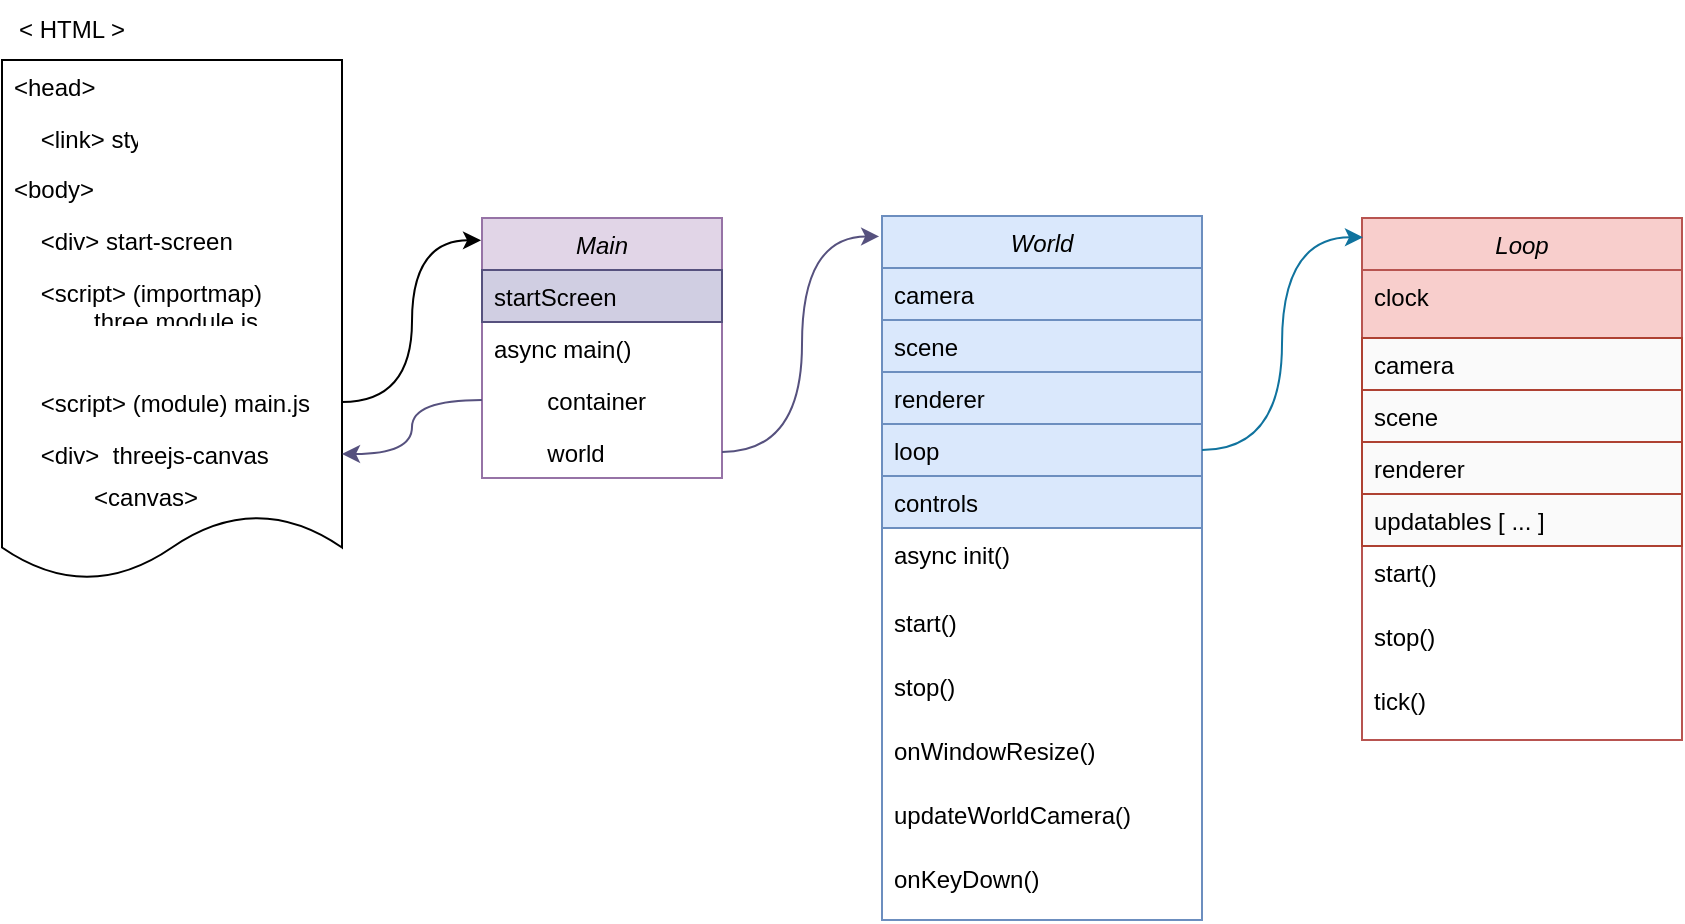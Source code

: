 <mxfile version="21.6.6" type="github" pages="2">
  <diagram id="C5RBs43oDa-KdzZeNtuy" name="project overview">
    <mxGraphModel dx="1074" dy="1147" grid="1" gridSize="10" guides="1" tooltips="1" connect="1" arrows="1" fold="1" page="1" pageScale="1" pageWidth="1169" pageHeight="827" math="0" shadow="0">
      <root>
        <mxCell id="WIyWlLk6GJQsqaUBKTNV-0" />
        <mxCell id="WIyWlLk6GJQsqaUBKTNV-1" parent="WIyWlLk6GJQsqaUBKTNV-0" />
        <mxCell id="0caHWFozO0ZvPLuNMRl_-0" value="World" style="swimlane;fontStyle=2;align=center;verticalAlign=top;childLayout=stackLayout;horizontal=1;startSize=26;horizontalStack=0;resizeParent=1;resizeLast=0;collapsible=1;marginBottom=0;rounded=0;shadow=0;strokeWidth=1;fillColor=#dae8fc;strokeColor=#6c8ebf;" vertex="1" parent="WIyWlLk6GJQsqaUBKTNV-1">
          <mxGeometry x="480" y="158" width="160" height="352" as="geometry">
            <mxRectangle x="220" y="120" width="160" height="26" as="alternateBounds" />
          </mxGeometry>
        </mxCell>
        <mxCell id="0caHWFozO0ZvPLuNMRl_-1" value="camera" style="text;align=left;verticalAlign=top;spacingLeft=4;spacingRight=4;overflow=hidden;rotatable=0;points=[[0,0.5],[1,0.5]];portConstraint=eastwest;fillColor=#dae8fc;strokeColor=#6c8ebf;" vertex="1" parent="0caHWFozO0ZvPLuNMRl_-0">
          <mxGeometry y="26" width="160" height="26" as="geometry" />
        </mxCell>
        <mxCell id="0caHWFozO0ZvPLuNMRl_-2" value="scene" style="text;align=left;verticalAlign=top;spacingLeft=4;spacingRight=4;overflow=hidden;rotatable=0;points=[[0,0.5],[1,0.5]];portConstraint=eastwest;rounded=0;shadow=0;html=0;fillColor=#dae8fc;strokeColor=#6c8ebf;" vertex="1" parent="0caHWFozO0ZvPLuNMRl_-0">
          <mxGeometry y="52" width="160" height="26" as="geometry" />
        </mxCell>
        <mxCell id="0caHWFozO0ZvPLuNMRl_-3" value="renderer" style="text;align=left;verticalAlign=top;spacingLeft=4;spacingRight=4;overflow=hidden;rotatable=0;points=[[0,0.5],[1,0.5]];portConstraint=eastwest;rounded=0;shadow=0;html=0;fillColor=#dae8fc;strokeColor=#6c8ebf;" vertex="1" parent="0caHWFozO0ZvPLuNMRl_-0">
          <mxGeometry y="78" width="160" height="26" as="geometry" />
        </mxCell>
        <mxCell id="0caHWFozO0ZvPLuNMRl_-4" value="loop" style="text;align=left;verticalAlign=top;spacingLeft=4;spacingRight=4;overflow=hidden;rotatable=0;points=[[0,0.5],[1,0.5]];portConstraint=eastwest;rounded=0;shadow=0;html=0;fillColor=#dae8fc;strokeColor=#6c8ebf;" vertex="1" parent="0caHWFozO0ZvPLuNMRl_-0">
          <mxGeometry y="104" width="160" height="26" as="geometry" />
        </mxCell>
        <mxCell id="0caHWFozO0ZvPLuNMRl_-5" value="controls" style="text;align=left;verticalAlign=top;spacingLeft=4;spacingRight=4;overflow=hidden;rotatable=0;points=[[0,0.5],[1,0.5]];portConstraint=eastwest;rounded=0;shadow=0;html=0;fillColor=#dae8fc;strokeColor=#6c8ebf;" vertex="1" parent="0caHWFozO0ZvPLuNMRl_-0">
          <mxGeometry y="130" width="160" height="26" as="geometry" />
        </mxCell>
        <mxCell id="0caHWFozO0ZvPLuNMRl_-6" value="async init()" style="text;align=left;verticalAlign=top;spacingLeft=4;spacingRight=4;overflow=hidden;rotatable=0;points=[[0,0.5],[1,0.5]];portConstraint=eastwest;" vertex="1" parent="0caHWFozO0ZvPLuNMRl_-0">
          <mxGeometry y="156" width="160" height="34" as="geometry" />
        </mxCell>
        <mxCell id="0caHWFozO0ZvPLuNMRl_-7" value="start()" style="text;align=left;verticalAlign=top;spacingLeft=4;spacingRight=4;overflow=hidden;rotatable=0;points=[[0,0.5],[1,0.5]];portConstraint=eastwest;" vertex="1" parent="0caHWFozO0ZvPLuNMRl_-0">
          <mxGeometry y="190" width="160" height="32" as="geometry" />
        </mxCell>
        <mxCell id="0caHWFozO0ZvPLuNMRl_-8" value="stop()" style="text;align=left;verticalAlign=top;spacingLeft=4;spacingRight=4;overflow=hidden;rotatable=0;points=[[0,0.5],[1,0.5]];portConstraint=eastwest;" vertex="1" parent="0caHWFozO0ZvPLuNMRl_-0">
          <mxGeometry y="222" width="160" height="32" as="geometry" />
        </mxCell>
        <mxCell id="0caHWFozO0ZvPLuNMRl_-9" value="onWindowResize()" style="text;align=left;verticalAlign=top;spacingLeft=4;spacingRight=4;overflow=hidden;rotatable=0;points=[[0,0.5],[1,0.5]];portConstraint=eastwest;" vertex="1" parent="0caHWFozO0ZvPLuNMRl_-0">
          <mxGeometry y="254" width="160" height="32" as="geometry" />
        </mxCell>
        <mxCell id="0caHWFozO0ZvPLuNMRl_-10" value="updateWorldCamera()" style="text;align=left;verticalAlign=top;spacingLeft=4;spacingRight=4;overflow=hidden;rotatable=0;points=[[0,0.5],[1,0.5]];portConstraint=eastwest;" vertex="1" parent="0caHWFozO0ZvPLuNMRl_-0">
          <mxGeometry y="286" width="160" height="32" as="geometry" />
        </mxCell>
        <mxCell id="0caHWFozO0ZvPLuNMRl_-11" value="onKeyDown()" style="text;align=left;verticalAlign=top;spacingLeft=4;spacingRight=4;overflow=hidden;rotatable=0;points=[[0,0.5],[1,0.5]];portConstraint=eastwest;" vertex="1" parent="0caHWFozO0ZvPLuNMRl_-0">
          <mxGeometry y="318" width="160" height="32" as="geometry" />
        </mxCell>
        <mxCell id="0caHWFozO0ZvPLuNMRl_-12" value="Loop" style="swimlane;fontStyle=2;align=center;verticalAlign=top;childLayout=stackLayout;horizontal=1;startSize=26;horizontalStack=0;resizeParent=1;resizeLast=0;collapsible=1;marginBottom=0;rounded=0;shadow=0;strokeWidth=1;fillColor=#f8cecc;strokeColor=#b85450;" vertex="1" parent="WIyWlLk6GJQsqaUBKTNV-1">
          <mxGeometry x="720" y="159" width="160" height="261" as="geometry">
            <mxRectangle x="720" y="159" width="160" height="26" as="alternateBounds" />
          </mxGeometry>
        </mxCell>
        <mxCell id="0caHWFozO0ZvPLuNMRl_-13" value="clock" style="text;align=left;verticalAlign=top;spacingLeft=4;spacingRight=4;overflow=hidden;rotatable=0;points=[[0,0.5],[1,0.5]];portConstraint=eastwest;fillColor=#f8cecc;strokeColor=#b85450;" vertex="1" parent="0caHWFozO0ZvPLuNMRl_-12">
          <mxGeometry y="26" width="160" height="34" as="geometry" />
        </mxCell>
        <mxCell id="0caHWFozO0ZvPLuNMRl_-14" value="camera" style="text;align=left;verticalAlign=top;spacingLeft=4;spacingRight=4;overflow=hidden;rotatable=0;points=[[0,0.5],[1,0.5]];portConstraint=eastwest;rounded=0;shadow=0;html=0;fillColor=#FAFAFA;strokeColor=#ae4132;" vertex="1" parent="0caHWFozO0ZvPLuNMRl_-12">
          <mxGeometry y="60" width="160" height="26" as="geometry" />
        </mxCell>
        <mxCell id="0caHWFozO0ZvPLuNMRl_-15" value="scene" style="text;align=left;verticalAlign=top;spacingLeft=4;spacingRight=4;overflow=hidden;rotatable=0;points=[[0,0.5],[1,0.5]];portConstraint=eastwest;rounded=0;shadow=0;html=0;fillColor=#FAFAFA;strokeColor=#ae4132;" vertex="1" parent="0caHWFozO0ZvPLuNMRl_-12">
          <mxGeometry y="86" width="160" height="26" as="geometry" />
        </mxCell>
        <mxCell id="0caHWFozO0ZvPLuNMRl_-16" value="renderer" style="text;align=left;verticalAlign=top;spacingLeft=4;spacingRight=4;overflow=hidden;rotatable=0;points=[[0,0.5],[1,0.5]];portConstraint=eastwest;rounded=0;shadow=0;html=0;fillColor=#FAFAFA;strokeColor=#ae4132;" vertex="1" parent="0caHWFozO0ZvPLuNMRl_-12">
          <mxGeometry y="112" width="160" height="26" as="geometry" />
        </mxCell>
        <mxCell id="0caHWFozO0ZvPLuNMRl_-17" value="updatables [ ... ]" style="text;align=left;verticalAlign=top;spacingLeft=4;spacingRight=4;overflow=hidden;rotatable=0;points=[[0,0.5],[1,0.5]];portConstraint=eastwest;rounded=0;shadow=0;html=0;fillColor=#FAFAFA;strokeColor=#ae4132;" vertex="1" parent="0caHWFozO0ZvPLuNMRl_-12">
          <mxGeometry y="138" width="160" height="26" as="geometry" />
        </mxCell>
        <mxCell id="0caHWFozO0ZvPLuNMRl_-18" value="start()" style="text;align=left;verticalAlign=top;spacingLeft=4;spacingRight=4;overflow=hidden;rotatable=0;points=[[0,0.5],[1,0.5]];portConstraint=eastwest;" vertex="1" parent="0caHWFozO0ZvPLuNMRl_-12">
          <mxGeometry y="164" width="160" height="32" as="geometry" />
        </mxCell>
        <mxCell id="0caHWFozO0ZvPLuNMRl_-19" value="stop()" style="text;align=left;verticalAlign=top;spacingLeft=4;spacingRight=4;overflow=hidden;rotatable=0;points=[[0,0.5],[1,0.5]];portConstraint=eastwest;" vertex="1" parent="0caHWFozO0ZvPLuNMRl_-12">
          <mxGeometry y="196" width="160" height="32" as="geometry" />
        </mxCell>
        <mxCell id="0caHWFozO0ZvPLuNMRl_-20" value="tick()" style="text;align=left;verticalAlign=top;spacingLeft=4;spacingRight=4;overflow=hidden;rotatable=0;points=[[0,0.5],[1,0.5]];portConstraint=eastwest;" vertex="1" parent="0caHWFozO0ZvPLuNMRl_-12">
          <mxGeometry y="228" width="160" height="32" as="geometry" />
        </mxCell>
        <mxCell id="0caHWFozO0ZvPLuNMRl_-21" value="" style="shape=document;whiteSpace=wrap;html=1;boundedLbl=1;size=0.125;" vertex="1" parent="WIyWlLk6GJQsqaUBKTNV-1">
          <mxGeometry x="40" y="80" width="170" height="260" as="geometry" />
        </mxCell>
        <mxCell id="0caHWFozO0ZvPLuNMRl_-22" value="Main" style="swimlane;fontStyle=2;align=center;verticalAlign=top;childLayout=stackLayout;horizontal=1;startSize=26;horizontalStack=0;resizeParent=1;resizeLast=0;collapsible=1;marginBottom=0;rounded=0;shadow=0;strokeWidth=1;fillColor=#e1d5e7;strokeColor=#9673a6;" vertex="1" parent="WIyWlLk6GJQsqaUBKTNV-1">
          <mxGeometry x="280" y="159" width="120" height="130" as="geometry">
            <mxRectangle x="320" y="80" width="160" height="26" as="alternateBounds" />
          </mxGeometry>
        </mxCell>
        <mxCell id="0caHWFozO0ZvPLuNMRl_-23" value="startScreen" style="text;align=left;verticalAlign=top;spacingLeft=4;spacingRight=4;overflow=hidden;rotatable=0;points=[[0,0.5],[1,0.5]];portConstraint=eastwest;rounded=0;shadow=0;html=0;fillColor=#d0cee2;strokeColor=#56517e;" vertex="1" parent="0caHWFozO0ZvPLuNMRl_-22">
          <mxGeometry y="26" width="120" height="26" as="geometry" />
        </mxCell>
        <mxCell id="0caHWFozO0ZvPLuNMRl_-24" value="async main()" style="text;align=left;verticalAlign=top;spacingLeft=4;spacingRight=4;overflow=hidden;rotatable=0;points=[[0,0.5],[1,0.5]];portConstraint=eastwest;rounded=0;shadow=0;html=0;fillColor=none;" vertex="1" parent="0caHWFozO0ZvPLuNMRl_-22">
          <mxGeometry y="52" width="120" height="26" as="geometry" />
        </mxCell>
        <mxCell id="0caHWFozO0ZvPLuNMRl_-25" value="        container" style="text;align=left;verticalAlign=top;spacingLeft=4;spacingRight=4;overflow=hidden;rotatable=0;points=[[0,0.5],[1,0.5]];portConstraint=eastwest;rounded=0;shadow=0;html=0;fillColor=none;" vertex="1" parent="0caHWFozO0ZvPLuNMRl_-22">
          <mxGeometry y="78" width="120" height="26" as="geometry" />
        </mxCell>
        <mxCell id="0caHWFozO0ZvPLuNMRl_-26" value="        world" style="text;align=left;verticalAlign=top;spacingLeft=4;spacingRight=4;overflow=hidden;rotatable=0;points=[[0,0.5],[1,0.5]];portConstraint=eastwest;rounded=0;shadow=0;html=0;fillColor=none;" vertex="1" parent="0caHWFozO0ZvPLuNMRl_-22">
          <mxGeometry y="104" width="120" height="26" as="geometry" />
        </mxCell>
        <mxCell id="0caHWFozO0ZvPLuNMRl_-27" style="edgeStyle=orthogonalEdgeStyle;curved=1;rounded=0;orthogonalLoop=1;jettySize=auto;html=1;exitX=1;exitY=0.5;exitDx=0;exitDy=0;entryX=-0.004;entryY=0.086;entryDx=0;entryDy=0;entryPerimeter=0;fillColor=none;" edge="1" parent="WIyWlLk6GJQsqaUBKTNV-1" source="0caHWFozO0ZvPLuNMRl_-33" target="0caHWFozO0ZvPLuNMRl_-22">
          <mxGeometry relative="1" as="geometry" />
        </mxCell>
        <mxCell id="0caHWFozO0ZvPLuNMRl_-28" value="&amp;lt; HTML &amp;gt;" style="text;strokeColor=none;align=center;fillColor=none;html=1;verticalAlign=middle;whiteSpace=wrap;rounded=0;" vertex="1" parent="WIyWlLk6GJQsqaUBKTNV-1">
          <mxGeometry x="40" y="50" width="70" height="30" as="geometry" />
        </mxCell>
        <mxCell id="0caHWFozO0ZvPLuNMRl_-29" value="&lt;head&gt; " style="text;align=left;verticalAlign=top;spacingLeft=4;spacingRight=4;overflow=hidden;rotatable=0;points=[[0,0.5],[1,0.5]];portConstraint=eastwest;fillColor=none;" vertex="1" parent="WIyWlLk6GJQsqaUBKTNV-1">
          <mxGeometry x="40" y="80" width="72.857" height="26" as="geometry" />
        </mxCell>
        <mxCell id="0caHWFozO0ZvPLuNMRl_-30" value="&lt;body&gt; " style="text;align=left;verticalAlign=top;spacingLeft=4;spacingRight=4;overflow=hidden;rotatable=0;points=[[0,0.5],[1,0.5]];portConstraint=eastwest;fillColor=none;" vertex="1" parent="WIyWlLk6GJQsqaUBKTNV-1">
          <mxGeometry x="40" y="131" width="72.857" height="26" as="geometry" />
        </mxCell>
        <mxCell id="0caHWFozO0ZvPLuNMRl_-31" value="    &lt;div&gt; start-screen " style="text;align=left;verticalAlign=top;spacingLeft=4;spacingRight=4;overflow=hidden;rotatable=0;points=[[0,0.5],[1,0.5]];portConstraint=eastwest;fillColor=none;" vertex="1" parent="WIyWlLk6GJQsqaUBKTNV-1">
          <mxGeometry x="40" y="157" width="170" height="26" as="geometry" />
        </mxCell>
        <mxCell id="0caHWFozO0ZvPLuNMRl_-32" value="    &lt;script&gt; (importmap) &#xa;            three.module.js&#xa;            three.addons" style="text;align=left;verticalAlign=top;spacingLeft=4;spacingRight=4;overflow=hidden;rotatable=0;points=[[0,0.5],[1,0.5]];portConstraint=eastwest;fillColor=none;" vertex="1" parent="WIyWlLk6GJQsqaUBKTNV-1">
          <mxGeometry x="40" y="183" width="170" height="26" as="geometry" />
        </mxCell>
        <mxCell id="0caHWFozO0ZvPLuNMRl_-33" value="    &lt;script&gt; (module) main.js" style="text;align=left;verticalAlign=top;spacingLeft=4;spacingRight=4;overflow=hidden;rotatable=0;points=[[0,0.5],[1,0.5]];portConstraint=eastwest;fillColor=none;" vertex="1" parent="WIyWlLk6GJQsqaUBKTNV-1">
          <mxGeometry x="40" y="238" width="170" height="26" as="geometry" />
        </mxCell>
        <mxCell id="0caHWFozO0ZvPLuNMRl_-34" value="    &lt;div&gt;  threejs-canvas" style="text;align=left;verticalAlign=top;spacingLeft=4;spacingRight=4;overflow=hidden;rotatable=0;points=[[0,0.5],[1,0.5]];portConstraint=eastwest;fillColor=none;" vertex="1" parent="WIyWlLk6GJQsqaUBKTNV-1">
          <mxGeometry x="40" y="264" width="170" height="26" as="geometry" />
        </mxCell>
        <mxCell id="0caHWFozO0ZvPLuNMRl_-35" value="            &lt;canvas&gt;" style="text;align=left;verticalAlign=top;spacingLeft=4;spacingRight=4;overflow=hidden;rotatable=0;points=[[0,0.5],[1,0.5]];portConstraint=eastwest;fillColor=none;" vertex="1" parent="WIyWlLk6GJQsqaUBKTNV-1">
          <mxGeometry x="40" y="285" width="121.43" height="25" as="geometry" />
        </mxCell>
        <mxCell id="0caHWFozO0ZvPLuNMRl_-36" style="edgeStyle=orthogonalEdgeStyle;curved=1;rounded=0;orthogonalLoop=1;jettySize=auto;html=1;exitX=1;exitY=0.5;exitDx=0;exitDy=0;entryX=-0.009;entryY=0.029;entryDx=0;entryDy=0;entryPerimeter=0;fillColor=#d0cee2;strokeColor=#56517e;" edge="1" parent="WIyWlLk6GJQsqaUBKTNV-1" source="0caHWFozO0ZvPLuNMRl_-26" target="0caHWFozO0ZvPLuNMRl_-0">
          <mxGeometry relative="1" as="geometry" />
        </mxCell>
        <mxCell id="0caHWFozO0ZvPLuNMRl_-37" style="edgeStyle=orthogonalEdgeStyle;curved=1;rounded=0;orthogonalLoop=1;jettySize=auto;html=1;exitX=0;exitY=0.5;exitDx=0;exitDy=0;fillColor=#d0cee2;strokeColor=#56517e;" edge="1" parent="WIyWlLk6GJQsqaUBKTNV-1" source="0caHWFozO0ZvPLuNMRl_-25" target="0caHWFozO0ZvPLuNMRl_-34">
          <mxGeometry relative="1" as="geometry">
            <mxPoint x="210" y="250" as="targetPoint" />
          </mxGeometry>
        </mxCell>
        <mxCell id="0caHWFozO0ZvPLuNMRl_-38" style="edgeStyle=orthogonalEdgeStyle;curved=1;rounded=0;orthogonalLoop=1;jettySize=auto;html=1;exitX=1;exitY=0.5;exitDx=0;exitDy=0;entryX=0.003;entryY=0.037;entryDx=0;entryDy=0;entryPerimeter=0;fillColor=#b1ddf0;strokeColor=#10739e;" edge="1" parent="WIyWlLk6GJQsqaUBKTNV-1" source="0caHWFozO0ZvPLuNMRl_-4" target="0caHWFozO0ZvPLuNMRl_-12">
          <mxGeometry relative="1" as="geometry" />
        </mxCell>
        <mxCell id="0caHWFozO0ZvPLuNMRl_-39" value="    &lt;link&gt; stylesheet " style="text;align=left;verticalAlign=top;spacingLeft=4;spacingRight=4;overflow=hidden;rotatable=0;points=[[0,0.5],[1,0.5]];portConstraint=eastwest;fillColor=none;" vertex="1" parent="WIyWlLk6GJQsqaUBKTNV-1">
          <mxGeometry x="40" y="106" width="72.857" height="26" as="geometry" />
        </mxCell>
      </root>
    </mxGraphModel>
  </diagram>
  <diagram id="YPXxy7g2ebmNAlH5daJt" name="MPEG_media">
    <mxGraphModel dx="913" dy="975" grid="1" gridSize="10" guides="1" tooltips="1" connect="1" arrows="1" fold="1" page="1" pageScale="1" pageWidth="1100" pageHeight="850" math="0" shadow="0">
      <root>
        <mxCell id="0" />
        <mxCell id="1" parent="0" />
        <mxCell id="yCHgt4txa8c673t_NS8o-1" value="World" style="swimlane;fontStyle=2;align=center;verticalAlign=top;childLayout=stackLayout;horizontal=1;startSize=26;horizontalStack=0;resizeParent=1;resizeLast=0;collapsible=1;marginBottom=0;rounded=0;shadow=0;strokeWidth=1;fillColor=#dae8fc;strokeColor=#6c8ebf;" vertex="1" parent="1">
          <mxGeometry x="480" y="158" width="160" height="352" as="geometry">
            <mxRectangle x="220" y="120" width="160" height="26" as="alternateBounds" />
          </mxGeometry>
        </mxCell>
        <mxCell id="yCHgt4txa8c673t_NS8o-2" value="camera" style="text;align=left;verticalAlign=top;spacingLeft=4;spacingRight=4;overflow=hidden;rotatable=0;points=[[0,0.5],[1,0.5]];portConstraint=eastwest;fillColor=#dae8fc;strokeColor=#6c8ebf;" vertex="1" parent="yCHgt4txa8c673t_NS8o-1">
          <mxGeometry y="26" width="160" height="26" as="geometry" />
        </mxCell>
        <mxCell id="yCHgt4txa8c673t_NS8o-3" value="scene" style="text;align=left;verticalAlign=top;spacingLeft=4;spacingRight=4;overflow=hidden;rotatable=0;points=[[0,0.5],[1,0.5]];portConstraint=eastwest;rounded=0;shadow=0;html=0;fillColor=#dae8fc;strokeColor=#6c8ebf;" vertex="1" parent="yCHgt4txa8c673t_NS8o-1">
          <mxGeometry y="52" width="160" height="26" as="geometry" />
        </mxCell>
        <mxCell id="yCHgt4txa8c673t_NS8o-4" value="renderer" style="text;align=left;verticalAlign=top;spacingLeft=4;spacingRight=4;overflow=hidden;rotatable=0;points=[[0,0.5],[1,0.5]];portConstraint=eastwest;rounded=0;shadow=0;html=0;fillColor=#dae8fc;strokeColor=#6c8ebf;" vertex="1" parent="yCHgt4txa8c673t_NS8o-1">
          <mxGeometry y="78" width="160" height="26" as="geometry" />
        </mxCell>
        <mxCell id="yCHgt4txa8c673t_NS8o-5" value="loop" style="text;align=left;verticalAlign=top;spacingLeft=4;spacingRight=4;overflow=hidden;rotatable=0;points=[[0,0.5],[1,0.5]];portConstraint=eastwest;rounded=0;shadow=0;html=0;fillColor=#dae8fc;strokeColor=#6c8ebf;" vertex="1" parent="yCHgt4txa8c673t_NS8o-1">
          <mxGeometry y="104" width="160" height="26" as="geometry" />
        </mxCell>
        <mxCell id="yCHgt4txa8c673t_NS8o-6" value="controls" style="text;align=left;verticalAlign=top;spacingLeft=4;spacingRight=4;overflow=hidden;rotatable=0;points=[[0,0.5],[1,0.5]];portConstraint=eastwest;rounded=0;shadow=0;html=0;fillColor=#dae8fc;strokeColor=#6c8ebf;" vertex="1" parent="yCHgt4txa8c673t_NS8o-1">
          <mxGeometry y="130" width="160" height="26" as="geometry" />
        </mxCell>
        <mxCell id="yCHgt4txa8c673t_NS8o-7" value="async init()" style="text;align=left;verticalAlign=top;spacingLeft=4;spacingRight=4;overflow=hidden;rotatable=0;points=[[0,0.5],[1,0.5]];portConstraint=eastwest;" vertex="1" parent="yCHgt4txa8c673t_NS8o-1">
          <mxGeometry y="156" width="160" height="34" as="geometry" />
        </mxCell>
        <mxCell id="yCHgt4txa8c673t_NS8o-8" value="start()" style="text;align=left;verticalAlign=top;spacingLeft=4;spacingRight=4;overflow=hidden;rotatable=0;points=[[0,0.5],[1,0.5]];portConstraint=eastwest;" vertex="1" parent="yCHgt4txa8c673t_NS8o-1">
          <mxGeometry y="190" width="160" height="32" as="geometry" />
        </mxCell>
        <mxCell id="yCHgt4txa8c673t_NS8o-9" value="stop()" style="text;align=left;verticalAlign=top;spacingLeft=4;spacingRight=4;overflow=hidden;rotatable=0;points=[[0,0.5],[1,0.5]];portConstraint=eastwest;" vertex="1" parent="yCHgt4txa8c673t_NS8o-1">
          <mxGeometry y="222" width="160" height="32" as="geometry" />
        </mxCell>
        <mxCell id="yCHgt4txa8c673t_NS8o-10" value="onWindowResize()" style="text;align=left;verticalAlign=top;spacingLeft=4;spacingRight=4;overflow=hidden;rotatable=0;points=[[0,0.5],[1,0.5]];portConstraint=eastwest;" vertex="1" parent="yCHgt4txa8c673t_NS8o-1">
          <mxGeometry y="254" width="160" height="32" as="geometry" />
        </mxCell>
        <mxCell id="yCHgt4txa8c673t_NS8o-11" value="updateWorldCamera()" style="text;align=left;verticalAlign=top;spacingLeft=4;spacingRight=4;overflow=hidden;rotatable=0;points=[[0,0.5],[1,0.5]];portConstraint=eastwest;" vertex="1" parent="yCHgt4txa8c673t_NS8o-1">
          <mxGeometry y="286" width="160" height="32" as="geometry" />
        </mxCell>
        <mxCell id="yCHgt4txa8c673t_NS8o-12" value="onKeyDown()" style="text;align=left;verticalAlign=top;spacingLeft=4;spacingRight=4;overflow=hidden;rotatable=0;points=[[0,0.5],[1,0.5]];portConstraint=eastwest;" vertex="1" parent="yCHgt4txa8c673t_NS8o-1">
          <mxGeometry y="318" width="160" height="32" as="geometry" />
        </mxCell>
        <mxCell id="yCHgt4txa8c673t_NS8o-22" value="" style="shape=document;whiteSpace=wrap;html=1;boundedLbl=1;size=0.125;" vertex="1" parent="1">
          <mxGeometry x="40" y="80" width="170" height="390" as="geometry" />
        </mxCell>
        <mxCell id="yCHgt4txa8c673t_NS8o-23" value="Main" style="swimlane;fontStyle=2;align=center;verticalAlign=top;childLayout=stackLayout;horizontal=1;startSize=26;horizontalStack=0;resizeParent=1;resizeLast=0;collapsible=1;marginBottom=0;rounded=0;shadow=0;strokeWidth=1;fillColor=#e1d5e7;strokeColor=#9673a6;" vertex="1" parent="1">
          <mxGeometry x="280" y="159" width="120" height="130" as="geometry">
            <mxRectangle x="320" y="80" width="160" height="26" as="alternateBounds" />
          </mxGeometry>
        </mxCell>
        <mxCell id="yCHgt4txa8c673t_NS8o-24" value="startScreen" style="text;align=left;verticalAlign=top;spacingLeft=4;spacingRight=4;overflow=hidden;rotatable=0;points=[[0,0.5],[1,0.5]];portConstraint=eastwest;rounded=0;shadow=0;html=0;fillColor=#d0cee2;strokeColor=#56517e;" vertex="1" parent="yCHgt4txa8c673t_NS8o-23">
          <mxGeometry y="26" width="120" height="26" as="geometry" />
        </mxCell>
        <mxCell id="yCHgt4txa8c673t_NS8o-25" value="async main()" style="text;align=left;verticalAlign=top;spacingLeft=4;spacingRight=4;overflow=hidden;rotatable=0;points=[[0,0.5],[1,0.5]];portConstraint=eastwest;rounded=0;shadow=0;html=0;fillColor=none;" vertex="1" parent="yCHgt4txa8c673t_NS8o-23">
          <mxGeometry y="52" width="120" height="26" as="geometry" />
        </mxCell>
        <mxCell id="yCHgt4txa8c673t_NS8o-26" value="        container" style="text;align=left;verticalAlign=top;spacingLeft=4;spacingRight=4;overflow=hidden;rotatable=0;points=[[0,0.5],[1,0.5]];portConstraint=eastwest;rounded=0;shadow=0;html=0;fillColor=none;" vertex="1" parent="yCHgt4txa8c673t_NS8o-23">
          <mxGeometry y="78" width="120" height="26" as="geometry" />
        </mxCell>
        <mxCell id="yCHgt4txa8c673t_NS8o-27" value="        world" style="text;align=left;verticalAlign=top;spacingLeft=4;spacingRight=4;overflow=hidden;rotatable=0;points=[[0,0.5],[1,0.5]];portConstraint=eastwest;rounded=0;shadow=0;html=0;fillColor=none;" vertex="1" parent="yCHgt4txa8c673t_NS8o-23">
          <mxGeometry y="104" width="120" height="26" as="geometry" />
        </mxCell>
        <mxCell id="yCHgt4txa8c673t_NS8o-28" style="edgeStyle=orthogonalEdgeStyle;curved=1;rounded=0;orthogonalLoop=1;jettySize=auto;html=1;exitX=1;exitY=0.5;exitDx=0;exitDy=0;entryX=-0.004;entryY=0.086;entryDx=0;entryDy=0;entryPerimeter=0;fillColor=none;" edge="1" parent="1" source="yCHgt4txa8c673t_NS8o-34" target="yCHgt4txa8c673t_NS8o-23">
          <mxGeometry relative="1" as="geometry" />
        </mxCell>
        <mxCell id="yCHgt4txa8c673t_NS8o-29" value="&amp;lt; HTML &amp;gt;" style="text;strokeColor=none;align=center;fillColor=none;html=1;verticalAlign=middle;whiteSpace=wrap;rounded=0;" vertex="1" parent="1">
          <mxGeometry x="40" y="50" width="70" height="30" as="geometry" />
        </mxCell>
        <mxCell id="yCHgt4txa8c673t_NS8o-30" value="&lt;head&gt; " style="text;align=left;verticalAlign=top;spacingLeft=4;spacingRight=4;overflow=hidden;rotatable=0;points=[[0,0.5],[1,0.5]];portConstraint=eastwest;fillColor=none;" vertex="1" parent="1">
          <mxGeometry x="40" y="80" width="72.857" height="26" as="geometry" />
        </mxCell>
        <mxCell id="yCHgt4txa8c673t_NS8o-31" value="&lt;body&gt; " style="text;align=left;verticalAlign=top;spacingLeft=4;spacingRight=4;overflow=hidden;rotatable=0;points=[[0,0.5],[1,0.5]];portConstraint=eastwest;fillColor=none;" vertex="1" parent="1">
          <mxGeometry x="40" y="131" width="72.857" height="26" as="geometry" />
        </mxCell>
        <mxCell id="yCHgt4txa8c673t_NS8o-32" value="    &lt;div&gt; start-screen " style="text;align=left;verticalAlign=top;spacingLeft=4;spacingRight=4;overflow=hidden;rotatable=0;points=[[0,0.5],[1,0.5]];portConstraint=eastwest;fillColor=none;" vertex="1" parent="1">
          <mxGeometry x="40" y="157" width="170" height="26" as="geometry" />
        </mxCell>
        <mxCell id="yCHgt4txa8c673t_NS8o-33" value="    &lt;script&gt; (importmap) &#xa;            three.module.js&#xa;            three.addons" style="text;align=left;verticalAlign=top;spacingLeft=4;spacingRight=4;overflow=hidden;rotatable=0;points=[[0,0.5],[1,0.5]];portConstraint=eastwest;fillColor=none;" vertex="1" parent="1">
          <mxGeometry x="40" y="183" width="170" height="26" as="geometry" />
        </mxCell>
        <mxCell id="yCHgt4txa8c673t_NS8o-34" value="    &lt;script&gt; (module) main.js" style="text;align=left;verticalAlign=top;spacingLeft=4;spacingRight=4;overflow=hidden;rotatable=0;points=[[0,0.5],[1,0.5]];portConstraint=eastwest;fillColor=none;" vertex="1" parent="1">
          <mxGeometry x="40" y="238" width="170" height="26" as="geometry" />
        </mxCell>
        <mxCell id="yCHgt4txa8c673t_NS8o-35" value="    &lt;div&gt;  threejs-canvas" style="text;align=left;verticalAlign=top;spacingLeft=4;spacingRight=4;overflow=hidden;rotatable=0;points=[[0,0.5],[1,0.5]];portConstraint=eastwest;fillColor=none;" vertex="1" parent="1">
          <mxGeometry x="40" y="264" width="170" height="26" as="geometry" />
        </mxCell>
        <mxCell id="yCHgt4txa8c673t_NS8o-36" value="            &lt;canvas&gt;" style="text;align=left;verticalAlign=top;spacingLeft=4;spacingRight=4;overflow=hidden;rotatable=0;points=[[0,0.5],[1,0.5]];portConstraint=eastwest;fillColor=none;" vertex="1" parent="1">
          <mxGeometry x="40" y="285" width="121.43" height="25" as="geometry" />
        </mxCell>
        <mxCell id="yCHgt4txa8c673t_NS8o-37" style="edgeStyle=orthogonalEdgeStyle;curved=1;rounded=0;orthogonalLoop=1;jettySize=auto;html=1;exitX=1;exitY=0.5;exitDx=0;exitDy=0;entryX=-0.009;entryY=0.029;entryDx=0;entryDy=0;entryPerimeter=0;fillColor=#d0cee2;strokeColor=#56517e;" edge="1" parent="1" source="yCHgt4txa8c673t_NS8o-27" target="yCHgt4txa8c673t_NS8o-1">
          <mxGeometry relative="1" as="geometry" />
        </mxCell>
        <mxCell id="yCHgt4txa8c673t_NS8o-38" style="edgeStyle=orthogonalEdgeStyle;curved=1;rounded=0;orthogonalLoop=1;jettySize=auto;html=1;exitX=0;exitY=0.5;exitDx=0;exitDy=0;fillColor=#d0cee2;strokeColor=#56517e;" edge="1" parent="1" source="yCHgt4txa8c673t_NS8o-26" target="yCHgt4txa8c673t_NS8o-35">
          <mxGeometry relative="1" as="geometry">
            <mxPoint x="210" y="250" as="targetPoint" />
          </mxGeometry>
        </mxCell>
        <mxCell id="yCHgt4txa8c673t_NS8o-40" value="    &lt;link&gt; stylesheet " style="text;align=left;verticalAlign=top;spacingLeft=4;spacingRight=4;overflow=hidden;rotatable=0;points=[[0,0.5],[1,0.5]];portConstraint=eastwest;fillColor=none;" vertex="1" parent="1">
          <mxGeometry x="40" y="106" width="72.857" height="26" as="geometry" />
        </mxCell>
      </root>
    </mxGraphModel>
  </diagram>
</mxfile>
